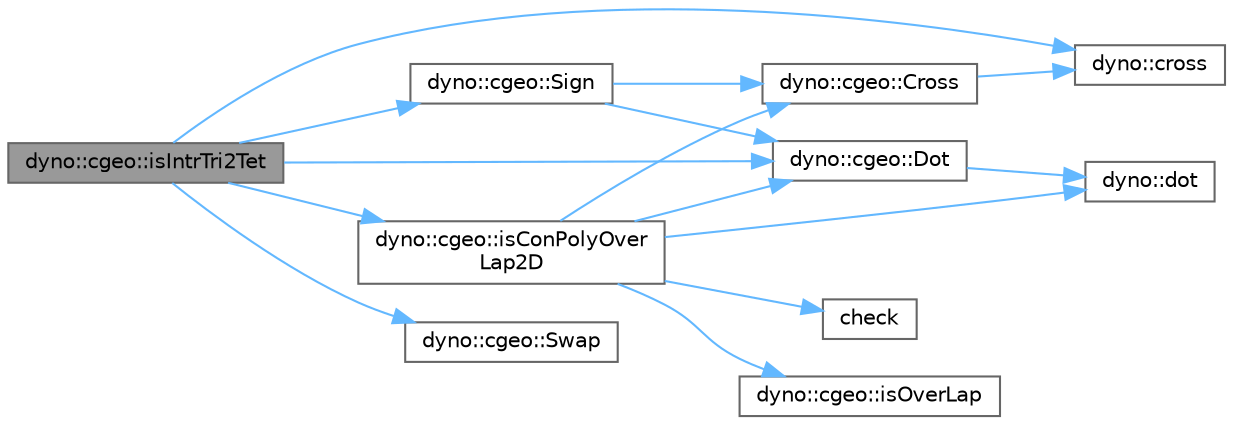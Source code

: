 digraph "dyno::cgeo::isIntrTri2Tet"
{
 // LATEX_PDF_SIZE
  bgcolor="transparent";
  edge [fontname=Helvetica,fontsize=10,labelfontname=Helvetica,labelfontsize=10];
  node [fontname=Helvetica,fontsize=10,shape=box,height=0.2,width=0.4];
  rankdir="LR";
  Node1 [id="Node000001",label="dyno::cgeo::isIntrTri2Tet",height=0.2,width=0.4,color="gray40", fillcolor="grey60", style="filled", fontcolor="black",tooltip=" "];
  Node1 -> Node2 [id="edge1_Node000001_Node000002",color="steelblue1",style="solid",tooltip=" "];
  Node2 [id="Node000002",label="dyno::cross",height=0.2,width=0.4,color="grey40", fillcolor="white", style="filled",URL="$namespacedyno.html#a3a41eab550394ecaa0df89d68418ef98",tooltip=" "];
  Node1 -> Node3 [id="edge2_Node000001_Node000003",color="steelblue1",style="solid",tooltip=" "];
  Node3 [id="Node000003",label="dyno::cgeo::Dot",height=0.2,width=0.4,color="grey40", fillcolor="white", style="filled",URL="$namespacedyno_1_1cgeo.html#af24aee977725afd06560c5b38cf4017f",tooltip=" "];
  Node3 -> Node4 [id="edge3_Node000003_Node000004",color="steelblue1",style="solid",tooltip=" "];
  Node4 [id="Node000004",label="dyno::dot",height=0.2,width=0.4,color="grey40", fillcolor="white", style="filled",URL="$namespacedyno.html#a4507df9ee65a41a57037f78bebad27eb",tooltip=" "];
  Node1 -> Node5 [id="edge4_Node000001_Node000005",color="steelblue1",style="solid",tooltip=" "];
  Node5 [id="Node000005",label="dyno::cgeo::isConPolyOver\lLap2D",height=0.2,width=0.4,color="grey40", fillcolor="white", style="filled",URL="$namespacedyno_1_1cgeo.html#a44d2d25f1e238bbc779d4c404fb312e6",tooltip=" "];
  Node5 -> Node6 [id="edge5_Node000005_Node000006",color="steelblue1",style="solid",tooltip=" "];
  Node6 [id="Node000006",label="check",height=0.2,width=0.4,color="grey40", fillcolor="white", style="filled",URL="$_image_encoder_8cpp.html#a8170bd02e7804fbab5e561bf676decd0",tooltip=" "];
  Node5 -> Node7 [id="edge6_Node000005_Node000007",color="steelblue1",style="solid",tooltip=" "];
  Node7 [id="Node000007",label="dyno::cgeo::Cross",height=0.2,width=0.4,color="grey40", fillcolor="white", style="filled",URL="$namespacedyno_1_1cgeo.html#a9abfd6ef81aa9d6739aa8b31b7192569",tooltip=" "];
  Node7 -> Node2 [id="edge7_Node000007_Node000002",color="steelblue1",style="solid",tooltip=" "];
  Node5 -> Node3 [id="edge8_Node000005_Node000003",color="steelblue1",style="solid",tooltip=" "];
  Node5 -> Node4 [id="edge9_Node000005_Node000004",color="steelblue1",style="solid",tooltip=" "];
  Node5 -> Node8 [id="edge10_Node000005_Node000008",color="steelblue1",style="solid",tooltip=" "];
  Node8 [id="Node000008",label="dyno::cgeo::isOverLap",height=0.2,width=0.4,color="grey40", fillcolor="white", style="filled",URL="$namespacedyno_1_1cgeo.html#a9e9d1433dba4137cd9c3e143026db009",tooltip=" "];
  Node1 -> Node9 [id="edge11_Node000001_Node000009",color="steelblue1",style="solid",tooltip=" "];
  Node9 [id="Node000009",label="dyno::cgeo::Sign",height=0.2,width=0.4,color="grey40", fillcolor="white", style="filled",URL="$namespacedyno_1_1cgeo.html#aca6f621f2457d546bee7e7d3c2db3548",tooltip=" "];
  Node9 -> Node7 [id="edge12_Node000009_Node000007",color="steelblue1",style="solid",tooltip=" "];
  Node9 -> Node3 [id="edge13_Node000009_Node000003",color="steelblue1",style="solid",tooltip=" "];
  Node1 -> Node10 [id="edge14_Node000001_Node000010",color="steelblue1",style="solid",tooltip=" "];
  Node10 [id="Node000010",label="dyno::cgeo::Swap",height=0.2,width=0.4,color="grey40", fillcolor="white", style="filled",URL="$namespacedyno_1_1cgeo.html#a7f7adc7390c85fd60094f108c49bdc3c",tooltip=" "];
}
